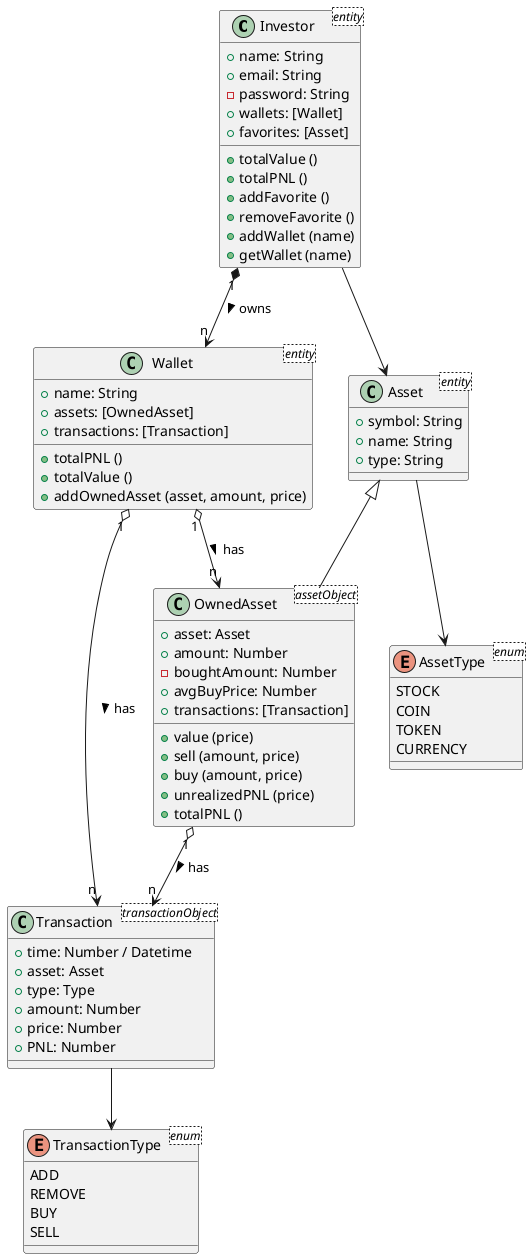 @startuml Class Diagram

class Investor <entity>{
    + name: String
    + email: String
    - password: String
    + wallets: [Wallet]
    + favorites: [Asset]
    + totalValue ()
    + totalPNL ()
    + addFavorite ()
    + removeFavorite ()
    + addWallet (name)
    + getWallet (name)
}

class Wallet <entity> {
    + name: String
    + assets: [OwnedAsset]
    + transactions: [Transaction]
    + totalPNL ()
    + totalValue ()
    + addOwnedAsset (asset, amount, price)
}

class Asset <entity> {
    + symbol: String
    + name: String
    + type: String
}

class OwnedAsset <assetObject> {
    + asset: Asset
    + amount: Number
    - boughtAmount: Number
    + avgBuyPrice: Number
    + transactions: [Transaction]
    + value (price)
    + sell (amount, price)
    + buy (amount, price)
    + unrealizedPNL (price)
    + totalPNL ()
}

class Transaction <transactionObject> {
    + time: Number / Datetime
    + asset: Asset
    + type: Type
    + amount: Number
    + price: Number
    + PNL: Number
}

enum AssetType <enum> {
    STOCK
    COIN
    TOKEN
    CURRENCY
}

enum TransactionType <enum> {
    ADD
    REMOVE
    BUY
    SELL
}

Wallet "n" <-UP-* "1" Investor:  owns <
Asset <|-- OwnedAsset
OwnedAsset "1" o--> "n" Transaction: has >
Wallet "1" o--> "n" Transaction: has >
Wallet "1" o--> "n" OwnedAsset: has >
Asset  --> AssetType
Transaction --> TransactionType
Investor --> Asset


@enduml